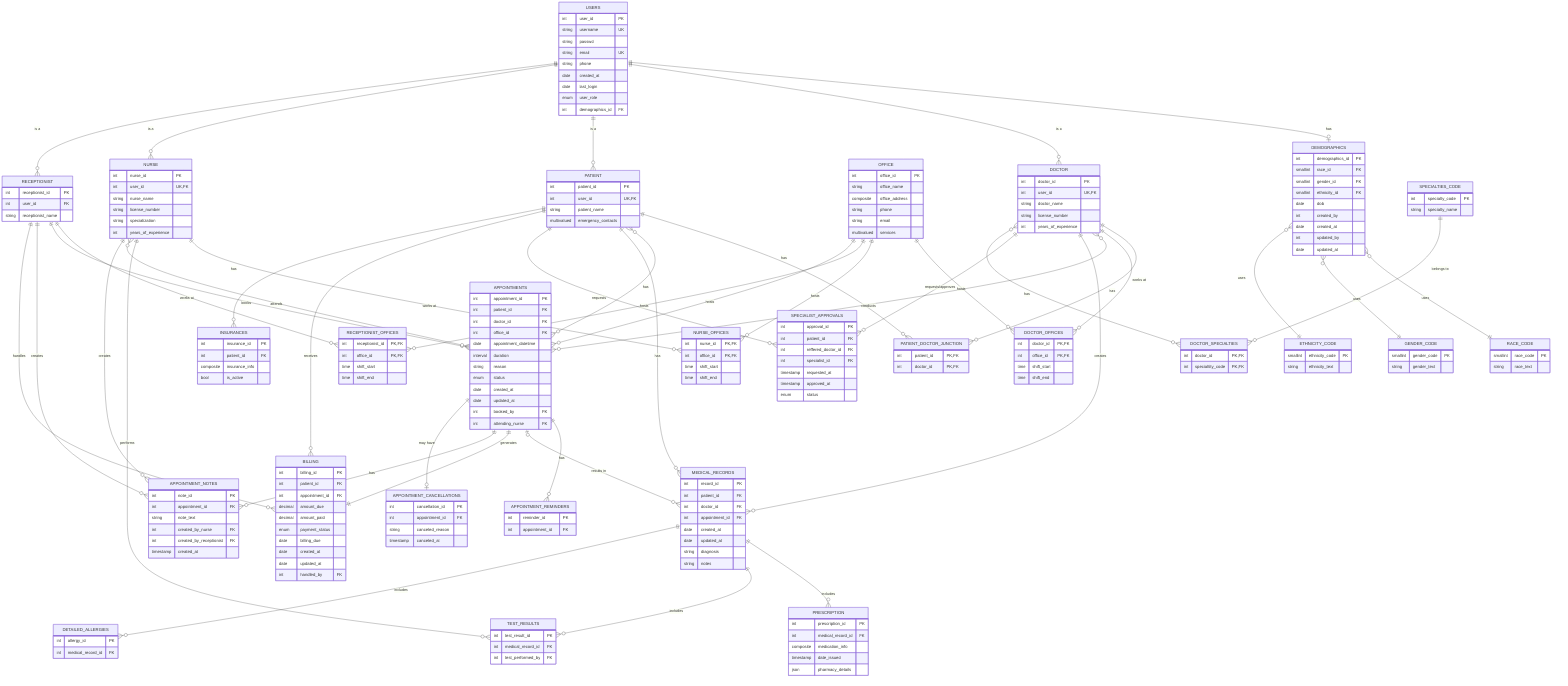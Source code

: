 erDiagram
    USERS {
        int user_id PK
        string username UK
        string passwd
        string email UK
        string phone
        date created_at
        date last_login
        enum user_role
        int demographics_id FK
    }
    DEMOGRAPHICS {
        int demographics_id PK
        smallint race_id FK
        smallint gender_id FK
        smallint ethnicity_id FK
        date dob
        int created_by
        date created_at
        int updated_by
        date updated_at
    }
    RACE_CODE {
        smallint race_code PK
        string race_text
    }
    GENDER_CODE {
        smallint gender_code PK
        string gender_text
    }
    ETHNICITY_CODE {
        smallint ethnicity_code PK
        string ethnicity_text
    }
    DOCTOR {
        int doctor_id PK
        int user_id UK, FK
        string doctor_name
        string license_number
        int years_of_experience
    }
    PATIENT {
        int patient_id PK
        int user_id UK, FK
        string patient_name
        multivalued emergency_contacts
    }
    PATIENT_DOCTOR_JUNCTION {
        int patient_id PK, FK
        int doctor_id PK, FK
    }
    OFFICE {
        int office_id PK
        string office_name
        composite office_address
        string phone
        string email
        multivalued services
    }
    DOCTOR_OFFICES {
        int doctor_id PK, FK
        int office_id PK, FK
        time shift_start
        time shift_end
    }
    NURSE {
        int nurse_id PK
        int user_id UK, FK
        string nurse_name
        string license_number
        string specialization
        int years_of_experience
    }
    NURSE_OFFICES {
        int nurse_id PK, FK
        int office_id PK, FK
        time shift_start
        time shift_end
    }
    RECEPTIONIST {
        int receptionist_id PK
        int user_id FK
        string receptionist_name
    }
    RECEPTIONIST_OFFICES {
        int receptionist_id PK, FK
        int office_id PK, FK
        time shift_start
        time shift_end
    }
    APPOINTMENTS {
        int appointment_id PK
        int patient_id FK
        int doctor_id FK
        int office_id FK
        date appointment_datetime
        interval duration
        string reason
        enum status
        date created_at
        date updated_at
        int booked_by FK
        int attending_nurse FK
    }
    APPOINTMENT_REMINDERS {
        int reminder_id PK
        int appointment_id FK
    }
    MEDICAL_RECORDS {
        int record_id PK
        int patient_id FK
        int doctor_id FK
        int appointment_id FK
        date created_at
        date updated_at
        string diagnosis
        string notes
    }
    PRESCRIPTION {
        int prescription_id PK
        int medical_record_id FK
        composite medication_info
        timestamp date_issued
        json pharmacy_details
    }
    TEST_RESULTS {
        int test_result_id PK
        int medical_record_id FK
        int test_performed_by FK
    }
    DETAILED_ALLERGIES {
        int allergy_id PK
        int medical_record_id FK
    }
    SPECIALIST_APPROVALS {
        int approval_id PK
        int patient_id FK
        int reffered_doctor_id FK
        int specialist_id FK
        timestamp requested_at
        timestamp approved_at
        enum status
    }
    BILLING {
        int billing_id PK
        int patient_id FK
        int appointment_id FK
        decimal amount_due
        decimal amount_paid
        enum payment_status
        date billing_due
        date created_at
        date updated_at
        int handled_by FK
    }
    INSURANCES {
        int insurance_id PK
        int patient_id FK
        composite insurance_info
        bool is_active
    }
    SPECIALTIES_CODE {
        int specialty_code PK
        string specialty_name
    }
    DOCTOR_SPECIALTIES {
        int doctor_id PK, FK
        int specialtity_code PK, FK
    }
    APPOINTMENT_NOTES {
        int note_id PK
        int appointment_id FK
        string note_text
        int created_by_nurse FK
        int created_by_receptionist FK
        timestamp created_at
    }
    APPOINTMENT_CANCELLATIONS {
        int cancellation_id PK
        int appointment_id FK
        string canceled_reason
        timestamp canceled_at
    }

    USERS ||--o| DEMOGRAPHICS : "has"
    DEMOGRAPHICS }o--|| RACE_CODE : "uses"
    DEMOGRAPHICS }o--|| GENDER_CODE : "uses"
    DEMOGRAPHICS }o--|| ETHNICITY_CODE : "uses"
    USERS ||--o{ DOCTOR : "is a"
    USERS ||--o{ PATIENT : "is a"
    USERS ||--o{ NURSE : "is a"
    USERS ||--o{ RECEPTIONIST : "is a"
    DOCTOR ||--o{ PATIENT_DOCTOR_JUNCTION : "has"
    PATIENT ||--o{ PATIENT_DOCTOR_JUNCTION : "has"
    DOCTOR ||--o{ DOCTOR_OFFICES : "works at"
    OFFICE ||--o{ DOCTOR_OFFICES : "hosts"
    NURSE ||--o{ NURSE_OFFICES : "works at"
    OFFICE ||--o{ NURSE_OFFICES : "hosts"
    RECEPTIONIST ||--o{ RECEPTIONIST_OFFICES : "works at"
    OFFICE ||--o{ RECEPTIONIST_OFFICES : "hosts"
    PATIENT }o--o{ APPOINTMENTS : "has"
    DOCTOR }o--o{ APPOINTMENTS : "conducts"
    OFFICE ||--o{ APPOINTMENTS : "hosts"
    APPOINTMENTS ||--o{ APPOINTMENT_REMINDERS : "has"
    PATIENT ||--o{ MEDICAL_RECORDS : "has"
    DOCTOR ||--o{ MEDICAL_RECORDS : "creates"
    APPOINTMENTS |o--o{ MEDICAL_RECORDS : "results in"
    MEDICAL_RECORDS ||--o{ PRESCRIPTION : "includes"
    MEDICAL_RECORDS ||--o{ TEST_RESULTS : "includes"
    MEDICAL_RECORDS ||--o{ DETAILED_ALLERGIES : "includes"
    NURSE ||--o{ TEST_RESULTS : "performs"
    PATIENT ||--o{ SPECIALIST_APPROVALS : "requests"
    DOCTOR ||--o{ SPECIALIST_APPROVALS : "requests/approves"
    PATIENT ||--o{ BILLING : "receives"
    APPOINTMENTS ||--|| BILLING : "generates"
    PATIENT ||--o{ INSURANCES : "has"
    DOCTOR }o--o{ DOCTOR_SPECIALTIES : "has"
    SPECIALTIES_CODE ||--o{ DOCTOR_SPECIALTIES : "belongs to"
    RECEPTIONIST ||--o{ APPOINTMENTS : "books"
    NURSE }o--o{ APPOINTMENTS : "attends"
    APPOINTMENTS ||--o{ APPOINTMENT_NOTES : "has"
    NURSE ||--o{ APPOINTMENT_NOTES : "creates"
    RECEPTIONIST ||--o{ APPOINTMENT_NOTES : "creates"
    APPOINTMENTS ||--o| APPOINTMENT_CANCELLATIONS : "may have"
    RECEPTIONIST ||--o{ BILLING : "handles"